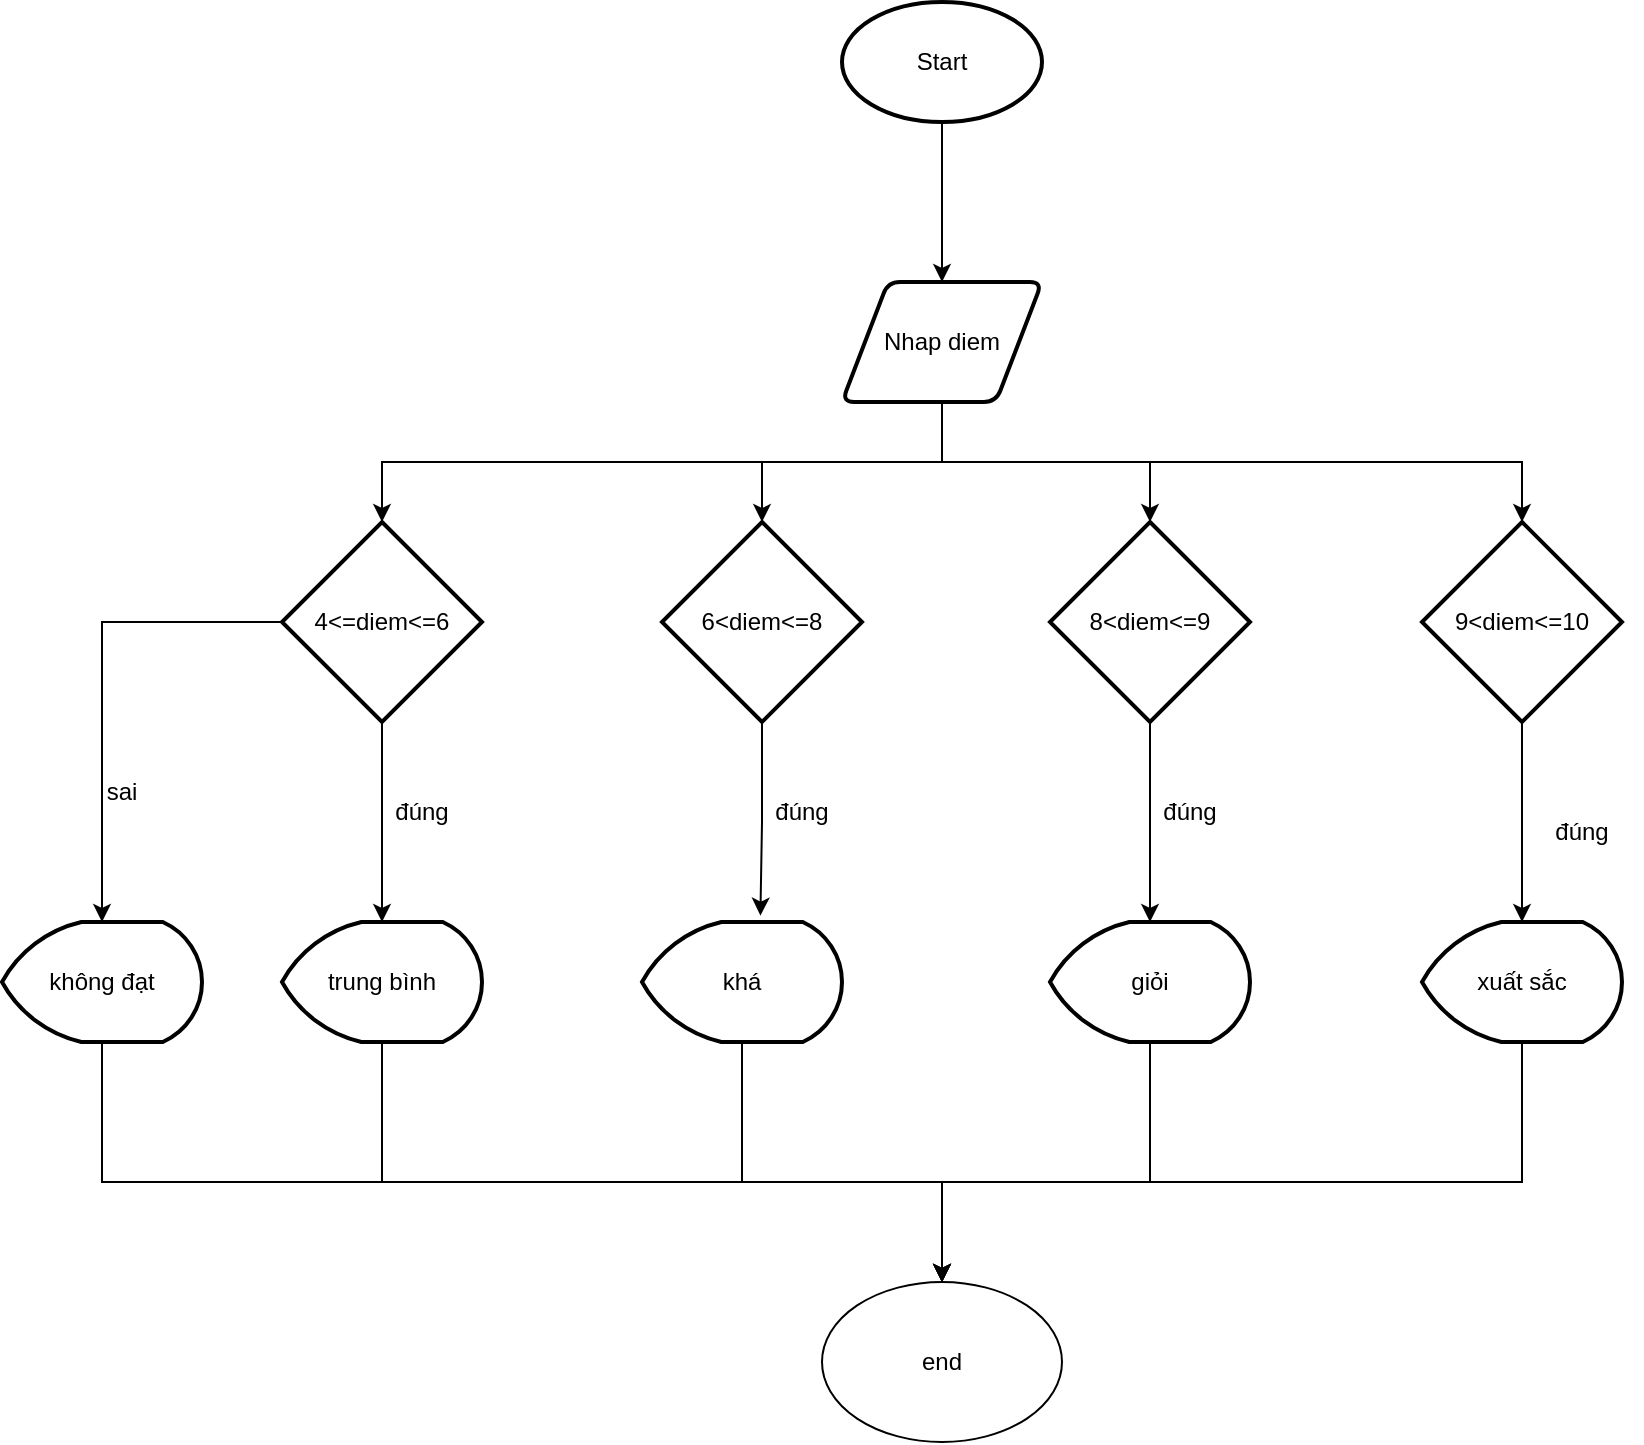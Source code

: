 <mxfile version="25.0.3">
  <diagram id="C5RBs43oDa-KdzZeNtuy" name="Page-1">
    <mxGraphModel dx="1877" dy="522" grid="1" gridSize="10" guides="1" tooltips="1" connect="1" arrows="1" fold="1" page="1" pageScale="1" pageWidth="827" pageHeight="1169" math="0" shadow="0">
      <root>
        <mxCell id="WIyWlLk6GJQsqaUBKTNV-0" />
        <mxCell id="WIyWlLk6GJQsqaUBKTNV-1" parent="WIyWlLk6GJQsqaUBKTNV-0" />
        <mxCell id="y4HaMP5CLstWYBKzcSoI-2" style="edgeStyle=orthogonalEdgeStyle;rounded=0;orthogonalLoop=1;jettySize=auto;html=1;entryX=0.5;entryY=0;entryDx=0;entryDy=0;" edge="1" parent="WIyWlLk6GJQsqaUBKTNV-1" source="y4HaMP5CLstWYBKzcSoI-0" target="y4HaMP5CLstWYBKzcSoI-1">
          <mxGeometry relative="1" as="geometry" />
        </mxCell>
        <mxCell id="y4HaMP5CLstWYBKzcSoI-0" value="Start" style="strokeWidth=2;html=1;shape=mxgraph.flowchart.start_1;whiteSpace=wrap;" vertex="1" parent="WIyWlLk6GJQsqaUBKTNV-1">
          <mxGeometry x="310" y="50" width="100" height="60" as="geometry" />
        </mxCell>
        <mxCell id="y4HaMP5CLstWYBKzcSoI-9" style="edgeStyle=orthogonalEdgeStyle;rounded=0;orthogonalLoop=1;jettySize=auto;html=1;" edge="1" parent="WIyWlLk6GJQsqaUBKTNV-1" source="y4HaMP5CLstWYBKzcSoI-1" target="y4HaMP5CLstWYBKzcSoI-6">
          <mxGeometry relative="1" as="geometry" />
        </mxCell>
        <mxCell id="y4HaMP5CLstWYBKzcSoI-11" style="edgeStyle=orthogonalEdgeStyle;rounded=0;orthogonalLoop=1;jettySize=auto;html=1;" edge="1" parent="WIyWlLk6GJQsqaUBKTNV-1" source="y4HaMP5CLstWYBKzcSoI-1" target="y4HaMP5CLstWYBKzcSoI-3">
          <mxGeometry relative="1" as="geometry">
            <Array as="points">
              <mxPoint x="360" y="280" />
              <mxPoint x="650" y="280" />
            </Array>
          </mxGeometry>
        </mxCell>
        <mxCell id="y4HaMP5CLstWYBKzcSoI-1" value="Nhap diem" style="shape=parallelogram;html=1;strokeWidth=2;perimeter=parallelogramPerimeter;whiteSpace=wrap;rounded=1;arcSize=12;size=0.23;" vertex="1" parent="WIyWlLk6GJQsqaUBKTNV-1">
          <mxGeometry x="310" y="190" width="100" height="60" as="geometry" />
        </mxCell>
        <mxCell id="y4HaMP5CLstWYBKzcSoI-3" value="9&amp;lt;diem&amp;lt;=10" style="strokeWidth=2;html=1;shape=mxgraph.flowchart.decision;whiteSpace=wrap;" vertex="1" parent="WIyWlLk6GJQsqaUBKTNV-1">
          <mxGeometry x="600" y="310" width="100" height="100" as="geometry" />
        </mxCell>
        <mxCell id="y4HaMP5CLstWYBKzcSoI-4" value="8&amp;lt;diem&amp;lt;=9" style="strokeWidth=2;html=1;shape=mxgraph.flowchart.decision;whiteSpace=wrap;" vertex="1" parent="WIyWlLk6GJQsqaUBKTNV-1">
          <mxGeometry x="414" y="310" width="100" height="100" as="geometry" />
        </mxCell>
        <mxCell id="y4HaMP5CLstWYBKzcSoI-6" value="6&amp;lt;diem&amp;lt;=8" style="strokeWidth=2;html=1;shape=mxgraph.flowchart.decision;whiteSpace=wrap;" vertex="1" parent="WIyWlLk6GJQsqaUBKTNV-1">
          <mxGeometry x="220" y="310" width="100" height="100" as="geometry" />
        </mxCell>
        <mxCell id="y4HaMP5CLstWYBKzcSoI-26" style="edgeStyle=orthogonalEdgeStyle;rounded=0;orthogonalLoop=1;jettySize=auto;html=1;" edge="1" parent="WIyWlLk6GJQsqaUBKTNV-1" source="y4HaMP5CLstWYBKzcSoI-7" target="y4HaMP5CLstWYBKzcSoI-25">
          <mxGeometry relative="1" as="geometry" />
        </mxCell>
        <mxCell id="y4HaMP5CLstWYBKzcSoI-7" value="4&amp;lt;=diem&amp;lt;=6" style="strokeWidth=2;html=1;shape=mxgraph.flowchart.decision;whiteSpace=wrap;" vertex="1" parent="WIyWlLk6GJQsqaUBKTNV-1">
          <mxGeometry x="30" y="310" width="100" height="100" as="geometry" />
        </mxCell>
        <mxCell id="y4HaMP5CLstWYBKzcSoI-8" style="edgeStyle=orthogonalEdgeStyle;rounded=0;orthogonalLoop=1;jettySize=auto;html=1;entryX=0.5;entryY=0;entryDx=0;entryDy=0;entryPerimeter=0;" edge="1" parent="WIyWlLk6GJQsqaUBKTNV-1" source="y4HaMP5CLstWYBKzcSoI-1" target="y4HaMP5CLstWYBKzcSoI-7">
          <mxGeometry relative="1" as="geometry">
            <Array as="points">
              <mxPoint x="360" y="280" />
              <mxPoint x="80" y="280" />
            </Array>
          </mxGeometry>
        </mxCell>
        <mxCell id="y4HaMP5CLstWYBKzcSoI-10" style="edgeStyle=orthogonalEdgeStyle;rounded=0;orthogonalLoop=1;jettySize=auto;html=1;entryX=0.5;entryY=0;entryDx=0;entryDy=0;entryPerimeter=0;" edge="1" parent="WIyWlLk6GJQsqaUBKTNV-1" source="y4HaMP5CLstWYBKzcSoI-1" target="y4HaMP5CLstWYBKzcSoI-4">
          <mxGeometry relative="1" as="geometry">
            <Array as="points">
              <mxPoint x="360" y="280" />
              <mxPoint x="464" y="280" />
            </Array>
          </mxGeometry>
        </mxCell>
        <mxCell id="y4HaMP5CLstWYBKzcSoI-13" value="đúng" style="text;html=1;align=center;verticalAlign=middle;whiteSpace=wrap;rounded=0;" vertex="1" parent="WIyWlLk6GJQsqaUBKTNV-1">
          <mxGeometry x="70" y="440" width="60" height="30" as="geometry" />
        </mxCell>
        <mxCell id="y4HaMP5CLstWYBKzcSoI-14" value="đúng" style="text;html=1;align=center;verticalAlign=middle;whiteSpace=wrap;rounded=0;" vertex="1" parent="WIyWlLk6GJQsqaUBKTNV-1">
          <mxGeometry x="260" y="440" width="60" height="30" as="geometry" />
        </mxCell>
        <mxCell id="y4HaMP5CLstWYBKzcSoI-30" style="edgeStyle=orthogonalEdgeStyle;rounded=0;orthogonalLoop=1;jettySize=auto;html=1;entryX=0.5;entryY=0;entryDx=0;entryDy=0;" edge="1" parent="WIyWlLk6GJQsqaUBKTNV-1" source="y4HaMP5CLstWYBKzcSoI-15" target="y4HaMP5CLstWYBKzcSoI-28">
          <mxGeometry relative="1" as="geometry">
            <Array as="points">
              <mxPoint x="80" y="640" />
              <mxPoint x="360" y="640" />
            </Array>
          </mxGeometry>
        </mxCell>
        <mxCell id="y4HaMP5CLstWYBKzcSoI-15" value="trung bình" style="strokeWidth=2;html=1;shape=mxgraph.flowchart.display;whiteSpace=wrap;" vertex="1" parent="WIyWlLk6GJQsqaUBKTNV-1">
          <mxGeometry x="30" y="510" width="100" height="60" as="geometry" />
        </mxCell>
        <mxCell id="y4HaMP5CLstWYBKzcSoI-31" style="edgeStyle=orthogonalEdgeStyle;rounded=0;orthogonalLoop=1;jettySize=auto;html=1;entryX=0.5;entryY=0;entryDx=0;entryDy=0;" edge="1" parent="WIyWlLk6GJQsqaUBKTNV-1" source="y4HaMP5CLstWYBKzcSoI-16" target="y4HaMP5CLstWYBKzcSoI-28">
          <mxGeometry relative="1" as="geometry">
            <Array as="points">
              <mxPoint x="260" y="640" />
              <mxPoint x="360" y="640" />
            </Array>
          </mxGeometry>
        </mxCell>
        <mxCell id="y4HaMP5CLstWYBKzcSoI-16" value="khá" style="strokeWidth=2;html=1;shape=mxgraph.flowchart.display;whiteSpace=wrap;" vertex="1" parent="WIyWlLk6GJQsqaUBKTNV-1">
          <mxGeometry x="210" y="510" width="100" height="60" as="geometry" />
        </mxCell>
        <mxCell id="y4HaMP5CLstWYBKzcSoI-32" style="edgeStyle=orthogonalEdgeStyle;rounded=0;orthogonalLoop=1;jettySize=auto;html=1;entryX=0.5;entryY=0;entryDx=0;entryDy=0;" edge="1" parent="WIyWlLk6GJQsqaUBKTNV-1" source="y4HaMP5CLstWYBKzcSoI-17" target="y4HaMP5CLstWYBKzcSoI-28">
          <mxGeometry relative="1" as="geometry">
            <Array as="points">
              <mxPoint x="464" y="640" />
              <mxPoint x="360" y="640" />
            </Array>
          </mxGeometry>
        </mxCell>
        <mxCell id="y4HaMP5CLstWYBKzcSoI-17" value="giỏi" style="strokeWidth=2;html=1;shape=mxgraph.flowchart.display;whiteSpace=wrap;" vertex="1" parent="WIyWlLk6GJQsqaUBKTNV-1">
          <mxGeometry x="414" y="510" width="100" height="60" as="geometry" />
        </mxCell>
        <mxCell id="y4HaMP5CLstWYBKzcSoI-33" style="edgeStyle=orthogonalEdgeStyle;rounded=0;orthogonalLoop=1;jettySize=auto;html=1;entryX=0.5;entryY=0;entryDx=0;entryDy=0;" edge="1" parent="WIyWlLk6GJQsqaUBKTNV-1" source="y4HaMP5CLstWYBKzcSoI-18" target="y4HaMP5CLstWYBKzcSoI-28">
          <mxGeometry relative="1" as="geometry">
            <Array as="points">
              <mxPoint x="650" y="640" />
              <mxPoint x="360" y="640" />
            </Array>
          </mxGeometry>
        </mxCell>
        <mxCell id="y4HaMP5CLstWYBKzcSoI-18" value="xuất sắc" style="strokeWidth=2;html=1;shape=mxgraph.flowchart.display;whiteSpace=wrap;" vertex="1" parent="WIyWlLk6GJQsqaUBKTNV-1">
          <mxGeometry x="600" y="510" width="100" height="60" as="geometry" />
        </mxCell>
        <mxCell id="y4HaMP5CLstWYBKzcSoI-19" style="edgeStyle=orthogonalEdgeStyle;rounded=0;orthogonalLoop=1;jettySize=auto;html=1;entryX=0.5;entryY=0;entryDx=0;entryDy=0;entryPerimeter=0;" edge="1" parent="WIyWlLk6GJQsqaUBKTNV-1" source="y4HaMP5CLstWYBKzcSoI-7" target="y4HaMP5CLstWYBKzcSoI-15">
          <mxGeometry relative="1" as="geometry" />
        </mxCell>
        <mxCell id="y4HaMP5CLstWYBKzcSoI-20" style="edgeStyle=orthogonalEdgeStyle;rounded=0;orthogonalLoop=1;jettySize=auto;html=1;entryX=0.592;entryY=-0.053;entryDx=0;entryDy=0;entryPerimeter=0;" edge="1" parent="WIyWlLk6GJQsqaUBKTNV-1" source="y4HaMP5CLstWYBKzcSoI-6" target="y4HaMP5CLstWYBKzcSoI-16">
          <mxGeometry relative="1" as="geometry" />
        </mxCell>
        <mxCell id="y4HaMP5CLstWYBKzcSoI-21" style="edgeStyle=orthogonalEdgeStyle;rounded=0;orthogonalLoop=1;jettySize=auto;html=1;entryX=0.5;entryY=0;entryDx=0;entryDy=0;entryPerimeter=0;" edge="1" parent="WIyWlLk6GJQsqaUBKTNV-1" source="y4HaMP5CLstWYBKzcSoI-4" target="y4HaMP5CLstWYBKzcSoI-17">
          <mxGeometry relative="1" as="geometry" />
        </mxCell>
        <mxCell id="y4HaMP5CLstWYBKzcSoI-22" style="edgeStyle=orthogonalEdgeStyle;rounded=0;orthogonalLoop=1;jettySize=auto;html=1;entryX=0.5;entryY=0;entryDx=0;entryDy=0;entryPerimeter=0;" edge="1" parent="WIyWlLk6GJQsqaUBKTNV-1" source="y4HaMP5CLstWYBKzcSoI-3" target="y4HaMP5CLstWYBKzcSoI-18">
          <mxGeometry relative="1" as="geometry" />
        </mxCell>
        <mxCell id="y4HaMP5CLstWYBKzcSoI-23" value="đúng" style="text;html=1;align=center;verticalAlign=middle;whiteSpace=wrap;rounded=0;" vertex="1" parent="WIyWlLk6GJQsqaUBKTNV-1">
          <mxGeometry x="454" y="440" width="60" height="30" as="geometry" />
        </mxCell>
        <mxCell id="y4HaMP5CLstWYBKzcSoI-24" value="đúng" style="text;html=1;align=center;verticalAlign=middle;whiteSpace=wrap;rounded=0;" vertex="1" parent="WIyWlLk6GJQsqaUBKTNV-1">
          <mxGeometry x="650" y="450" width="60" height="30" as="geometry" />
        </mxCell>
        <mxCell id="y4HaMP5CLstWYBKzcSoI-29" style="edgeStyle=orthogonalEdgeStyle;rounded=0;orthogonalLoop=1;jettySize=auto;html=1;" edge="1" parent="WIyWlLk6GJQsqaUBKTNV-1" source="y4HaMP5CLstWYBKzcSoI-25" target="y4HaMP5CLstWYBKzcSoI-28">
          <mxGeometry relative="1" as="geometry">
            <Array as="points">
              <mxPoint x="-60" y="640" />
              <mxPoint x="360" y="640" />
            </Array>
          </mxGeometry>
        </mxCell>
        <mxCell id="y4HaMP5CLstWYBKzcSoI-25" value="không đạt" style="strokeWidth=2;html=1;shape=mxgraph.flowchart.display;whiteSpace=wrap;" vertex="1" parent="WIyWlLk6GJQsqaUBKTNV-1">
          <mxGeometry x="-110" y="510" width="100" height="60" as="geometry" />
        </mxCell>
        <mxCell id="y4HaMP5CLstWYBKzcSoI-27" value="sai" style="text;html=1;align=center;verticalAlign=middle;whiteSpace=wrap;rounded=0;" vertex="1" parent="WIyWlLk6GJQsqaUBKTNV-1">
          <mxGeometry x="-80" y="430" width="60" height="30" as="geometry" />
        </mxCell>
        <mxCell id="y4HaMP5CLstWYBKzcSoI-28" value="end" style="ellipse;whiteSpace=wrap;html=1;" vertex="1" parent="WIyWlLk6GJQsqaUBKTNV-1">
          <mxGeometry x="300" y="690" width="120" height="80" as="geometry" />
        </mxCell>
      </root>
    </mxGraphModel>
  </diagram>
</mxfile>
